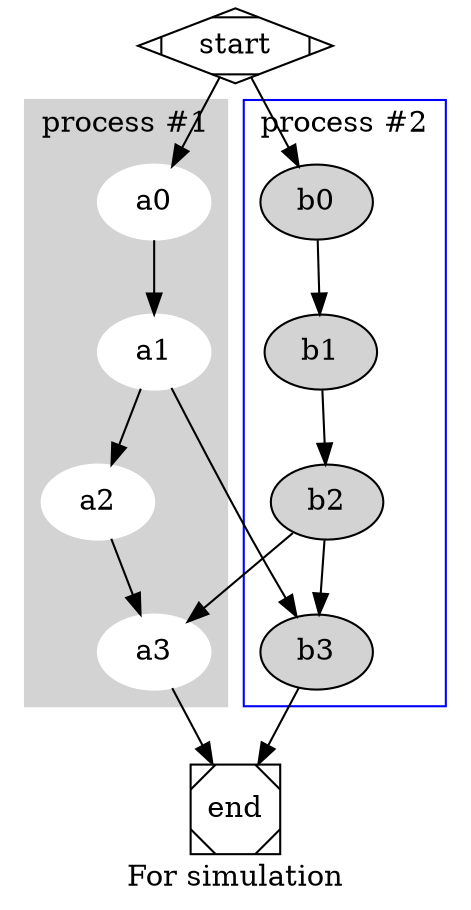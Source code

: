digraph G {
    label="For simulation";
    

	subgraph cluster_0 {
		style=filled;
		color=lightgrey;
		node [style=filled,color=white];
		a0 -> a1 -> a2 -> a3;
		label = "process #1";
	}

	subgraph cluster_1 {
		node [style=filled];
		b0 -> b1 -> b2 -> b3;
		label = "process #2";
		color=blue
	}
	start -> a0;
	start -> b0;
	a1 -> b3;
	b2 -> a3;
	//a3 -> a0;  // circular dependency
	a3 -> end;
	b3 -> end;
    

	start [shape=Mdiamond, tooltip="source='sample',host='H1'"];
	end [shape=Msquare, tooltip="type='t',host='H1'"];
    a0 [tooltip="action='a0', host='H1'"];
    a1 [tooltip="action='a1', host='H1'"];
    a2 [tooltip="action='a2', host='H1'"];
    a3 [tooltip="action='a3', host='H1'"];

    b0 [tooltip="action='b0', host='H1'"];
    b1 [tooltip="action='b1', host='H1'"];
    b2 [tooltip="action='b2', host='H1'"];
    b3 [tooltip="action='b3', host='H1'"];
    
}
